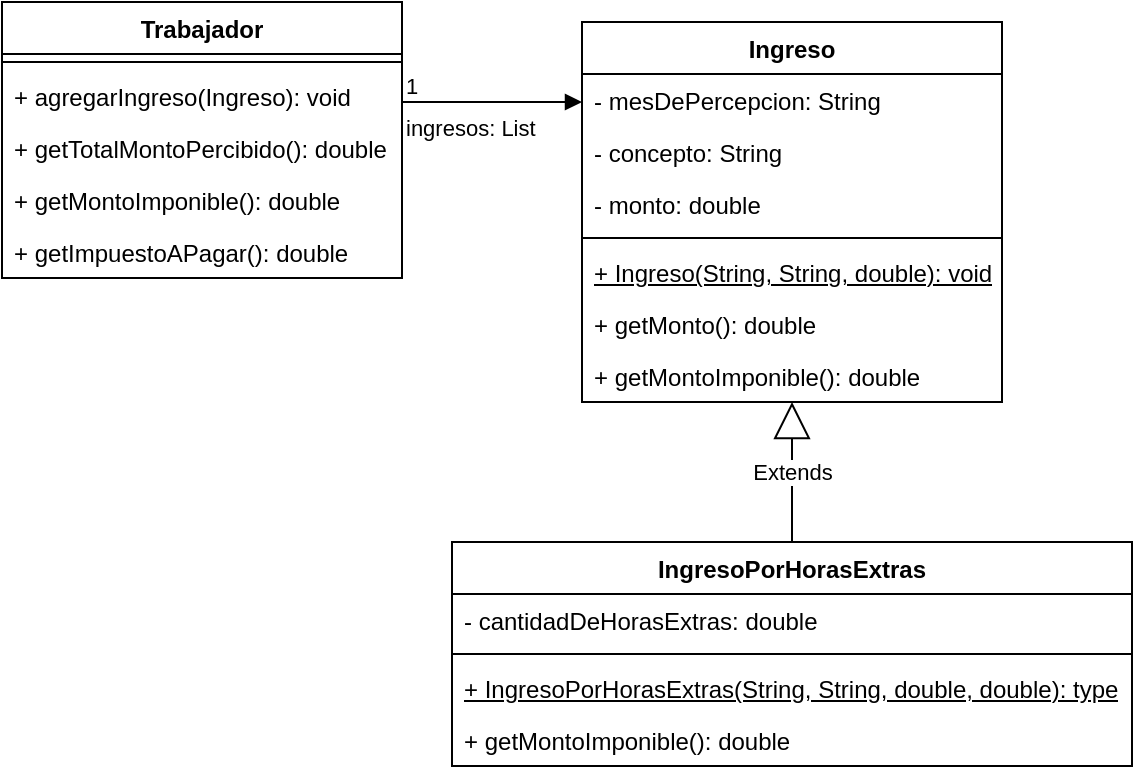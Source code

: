 <mxfile version="28.1.2">
  <diagram id="vW1eP8kDwPIBKn_z1igw" name="Página-1">
    <mxGraphModel dx="1426" dy="777" grid="1" gridSize="10" guides="1" tooltips="1" connect="1" arrows="1" fold="1" page="1" pageScale="1" pageWidth="827" pageHeight="1169" math="0" shadow="0">
      <root>
        <mxCell id="0" />
        <mxCell id="1" parent="0" />
        <mxCell id="UCRF05tI5MbwJqluWXy9-1" value="Trabajador" style="swimlane;fontStyle=1;align=center;verticalAlign=top;childLayout=stackLayout;horizontal=1;startSize=26;horizontalStack=0;resizeParent=1;resizeParentMax=0;resizeLast=0;collapsible=1;marginBottom=0;whiteSpace=wrap;html=1;" vertex="1" parent="1">
          <mxGeometry x="10" y="50" width="200" height="138" as="geometry" />
        </mxCell>
        <mxCell id="UCRF05tI5MbwJqluWXy9-3" value="" style="line;strokeWidth=1;fillColor=none;align=left;verticalAlign=middle;spacingTop=-1;spacingLeft=3;spacingRight=3;rotatable=0;labelPosition=right;points=[];portConstraint=eastwest;strokeColor=inherit;" vertex="1" parent="UCRF05tI5MbwJqluWXy9-1">
          <mxGeometry y="26" width="200" height="8" as="geometry" />
        </mxCell>
        <mxCell id="UCRF05tI5MbwJqluWXy9-4" value="+ agregarIngreso(Ingreso): void" style="text;strokeColor=none;fillColor=none;align=left;verticalAlign=top;spacingLeft=4;spacingRight=4;overflow=hidden;rotatable=0;points=[[0,0.5],[1,0.5]];portConstraint=eastwest;whiteSpace=wrap;html=1;" vertex="1" parent="UCRF05tI5MbwJqluWXy9-1">
          <mxGeometry y="34" width="200" height="26" as="geometry" />
        </mxCell>
        <mxCell id="UCRF05tI5MbwJqluWXy9-15" value="+ getTotalMontoPercibido(): double" style="text;strokeColor=none;fillColor=none;align=left;verticalAlign=top;spacingLeft=4;spacingRight=4;overflow=hidden;rotatable=0;points=[[0,0.5],[1,0.5]];portConstraint=eastwest;whiteSpace=wrap;html=1;" vertex="1" parent="UCRF05tI5MbwJqluWXy9-1">
          <mxGeometry y="60" width="200" height="26" as="geometry" />
        </mxCell>
        <mxCell id="UCRF05tI5MbwJqluWXy9-16" value="+ getMontoImponible(): double" style="text;strokeColor=none;fillColor=none;align=left;verticalAlign=top;spacingLeft=4;spacingRight=4;overflow=hidden;rotatable=0;points=[[0,0.5],[1,0.5]];portConstraint=eastwest;whiteSpace=wrap;html=1;" vertex="1" parent="UCRF05tI5MbwJqluWXy9-1">
          <mxGeometry y="86" width="200" height="26" as="geometry" />
        </mxCell>
        <mxCell id="UCRF05tI5MbwJqluWXy9-27" value="+ getImpuestoAPagar(): double" style="text;strokeColor=none;fillColor=none;align=left;verticalAlign=top;spacingLeft=4;spacingRight=4;overflow=hidden;rotatable=0;points=[[0,0.5],[1,0.5]];portConstraint=eastwest;whiteSpace=wrap;html=1;" vertex="1" parent="UCRF05tI5MbwJqluWXy9-1">
          <mxGeometry y="112" width="200" height="26" as="geometry" />
        </mxCell>
        <mxCell id="UCRF05tI5MbwJqluWXy9-5" value="Ingreso" style="swimlane;fontStyle=1;align=center;verticalAlign=top;childLayout=stackLayout;horizontal=1;startSize=26;horizontalStack=0;resizeParent=1;resizeParentMax=0;resizeLast=0;collapsible=1;marginBottom=0;whiteSpace=wrap;html=1;" vertex="1" parent="1">
          <mxGeometry x="300" y="60" width="210" height="190" as="geometry" />
        </mxCell>
        <mxCell id="UCRF05tI5MbwJqluWXy9-6" value="- mesDePercepcion: String" style="text;strokeColor=none;fillColor=none;align=left;verticalAlign=top;spacingLeft=4;spacingRight=4;overflow=hidden;rotatable=0;points=[[0,0.5],[1,0.5]];portConstraint=eastwest;whiteSpace=wrap;html=1;" vertex="1" parent="UCRF05tI5MbwJqluWXy9-5">
          <mxGeometry y="26" width="210" height="26" as="geometry" />
        </mxCell>
        <mxCell id="UCRF05tI5MbwJqluWXy9-28" value="- concepto: String" style="text;strokeColor=none;fillColor=none;align=left;verticalAlign=top;spacingLeft=4;spacingRight=4;overflow=hidden;rotatable=0;points=[[0,0.5],[1,0.5]];portConstraint=eastwest;whiteSpace=wrap;html=1;" vertex="1" parent="UCRF05tI5MbwJqluWXy9-5">
          <mxGeometry y="52" width="210" height="26" as="geometry" />
        </mxCell>
        <mxCell id="UCRF05tI5MbwJqluWXy9-29" value="- monto: double" style="text;strokeColor=none;fillColor=none;align=left;verticalAlign=top;spacingLeft=4;spacingRight=4;overflow=hidden;rotatable=0;points=[[0,0.5],[1,0.5]];portConstraint=eastwest;whiteSpace=wrap;html=1;" vertex="1" parent="UCRF05tI5MbwJqluWXy9-5">
          <mxGeometry y="78" width="210" height="26" as="geometry" />
        </mxCell>
        <mxCell id="UCRF05tI5MbwJqluWXy9-7" value="" style="line;strokeWidth=1;fillColor=none;align=left;verticalAlign=middle;spacingTop=-1;spacingLeft=3;spacingRight=3;rotatable=0;labelPosition=right;points=[];portConstraint=eastwest;strokeColor=inherit;" vertex="1" parent="UCRF05tI5MbwJqluWXy9-5">
          <mxGeometry y="104" width="210" height="8" as="geometry" />
        </mxCell>
        <mxCell id="UCRF05tI5MbwJqluWXy9-8" value="&lt;u&gt;+ Ingreso(String, String, double): void&lt;/u&gt;" style="text;strokeColor=none;fillColor=none;align=left;verticalAlign=top;spacingLeft=4;spacingRight=4;overflow=hidden;rotatable=0;points=[[0,0.5],[1,0.5]];portConstraint=eastwest;whiteSpace=wrap;html=1;" vertex="1" parent="UCRF05tI5MbwJqluWXy9-5">
          <mxGeometry y="112" width="210" height="26" as="geometry" />
        </mxCell>
        <mxCell id="UCRF05tI5MbwJqluWXy9-30" value="+ getMonto(): double" style="text;strokeColor=none;fillColor=none;align=left;verticalAlign=top;spacingLeft=4;spacingRight=4;overflow=hidden;rotatable=0;points=[[0,0.5],[1,0.5]];portConstraint=eastwest;whiteSpace=wrap;html=1;" vertex="1" parent="UCRF05tI5MbwJqluWXy9-5">
          <mxGeometry y="138" width="210" height="26" as="geometry" />
        </mxCell>
        <mxCell id="UCRF05tI5MbwJqluWXy9-31" value="+ getMontoImponible(): double" style="text;strokeColor=none;fillColor=none;align=left;verticalAlign=top;spacingLeft=4;spacingRight=4;overflow=hidden;rotatable=0;points=[[0,0.5],[1,0.5]];portConstraint=eastwest;whiteSpace=wrap;html=1;" vertex="1" parent="UCRF05tI5MbwJqluWXy9-5">
          <mxGeometry y="164" width="210" height="26" as="geometry" />
        </mxCell>
        <mxCell id="UCRF05tI5MbwJqluWXy9-9" value="IngresoPorHorasExtras" style="swimlane;fontStyle=1;align=center;verticalAlign=top;childLayout=stackLayout;horizontal=1;startSize=26;horizontalStack=0;resizeParent=1;resizeParentMax=0;resizeLast=0;collapsible=1;marginBottom=0;whiteSpace=wrap;html=1;" vertex="1" parent="1">
          <mxGeometry x="235" y="320" width="340" height="112" as="geometry" />
        </mxCell>
        <mxCell id="UCRF05tI5MbwJqluWXy9-10" value="- cantidadDeHorasExtras: double" style="text;strokeColor=none;fillColor=none;align=left;verticalAlign=top;spacingLeft=4;spacingRight=4;overflow=hidden;rotatable=0;points=[[0,0.5],[1,0.5]];portConstraint=eastwest;whiteSpace=wrap;html=1;" vertex="1" parent="UCRF05tI5MbwJqluWXy9-9">
          <mxGeometry y="26" width="340" height="26" as="geometry" />
        </mxCell>
        <mxCell id="UCRF05tI5MbwJqluWXy9-11" value="" style="line;strokeWidth=1;fillColor=none;align=left;verticalAlign=middle;spacingTop=-1;spacingLeft=3;spacingRight=3;rotatable=0;labelPosition=right;points=[];portConstraint=eastwest;strokeColor=inherit;" vertex="1" parent="UCRF05tI5MbwJqluWXy9-9">
          <mxGeometry y="52" width="340" height="8" as="geometry" />
        </mxCell>
        <mxCell id="UCRF05tI5MbwJqluWXy9-12" value="&lt;u&gt;+ IngresoPorHorasExtras(String, String, double, double): type&lt;/u&gt;" style="text;strokeColor=none;fillColor=none;align=left;verticalAlign=top;spacingLeft=4;spacingRight=4;overflow=hidden;rotatable=0;points=[[0,0.5],[1,0.5]];portConstraint=eastwest;whiteSpace=wrap;html=1;" vertex="1" parent="UCRF05tI5MbwJqluWXy9-9">
          <mxGeometry y="60" width="340" height="26" as="geometry" />
        </mxCell>
        <mxCell id="UCRF05tI5MbwJqluWXy9-33" value="+ getMontoImponible(): double" style="text;strokeColor=none;fillColor=none;align=left;verticalAlign=top;spacingLeft=4;spacingRight=4;overflow=hidden;rotatable=0;points=[[0,0.5],[1,0.5]];portConstraint=eastwest;whiteSpace=wrap;html=1;" vertex="1" parent="UCRF05tI5MbwJqluWXy9-9">
          <mxGeometry y="86" width="340" height="26" as="geometry" />
        </mxCell>
        <mxCell id="UCRF05tI5MbwJqluWXy9-13" value="ingresos: List" style="endArrow=block;endFill=1;html=1;edgeStyle=orthogonalEdgeStyle;align=left;verticalAlign=top;rounded=0;" edge="1" parent="1">
          <mxGeometry x="-1" relative="1" as="geometry">
            <mxPoint x="210" y="100" as="sourcePoint" />
            <mxPoint x="300" y="100" as="targetPoint" />
          </mxGeometry>
        </mxCell>
        <mxCell id="UCRF05tI5MbwJqluWXy9-14" value="1" style="edgeLabel;resizable=0;html=1;align=left;verticalAlign=bottom;" connectable="0" vertex="1" parent="UCRF05tI5MbwJqluWXy9-13">
          <mxGeometry x="-1" relative="1" as="geometry" />
        </mxCell>
        <mxCell id="UCRF05tI5MbwJqluWXy9-32" value="Extends" style="endArrow=block;endSize=16;endFill=0;html=1;rounded=0;exitX=0.5;exitY=0;exitDx=0;exitDy=0;" edge="1" parent="1" source="UCRF05tI5MbwJqluWXy9-9">
          <mxGeometry width="160" relative="1" as="geometry">
            <mxPoint x="330" y="400" as="sourcePoint" />
            <mxPoint x="405" y="250" as="targetPoint" />
          </mxGeometry>
        </mxCell>
      </root>
    </mxGraphModel>
  </diagram>
</mxfile>
